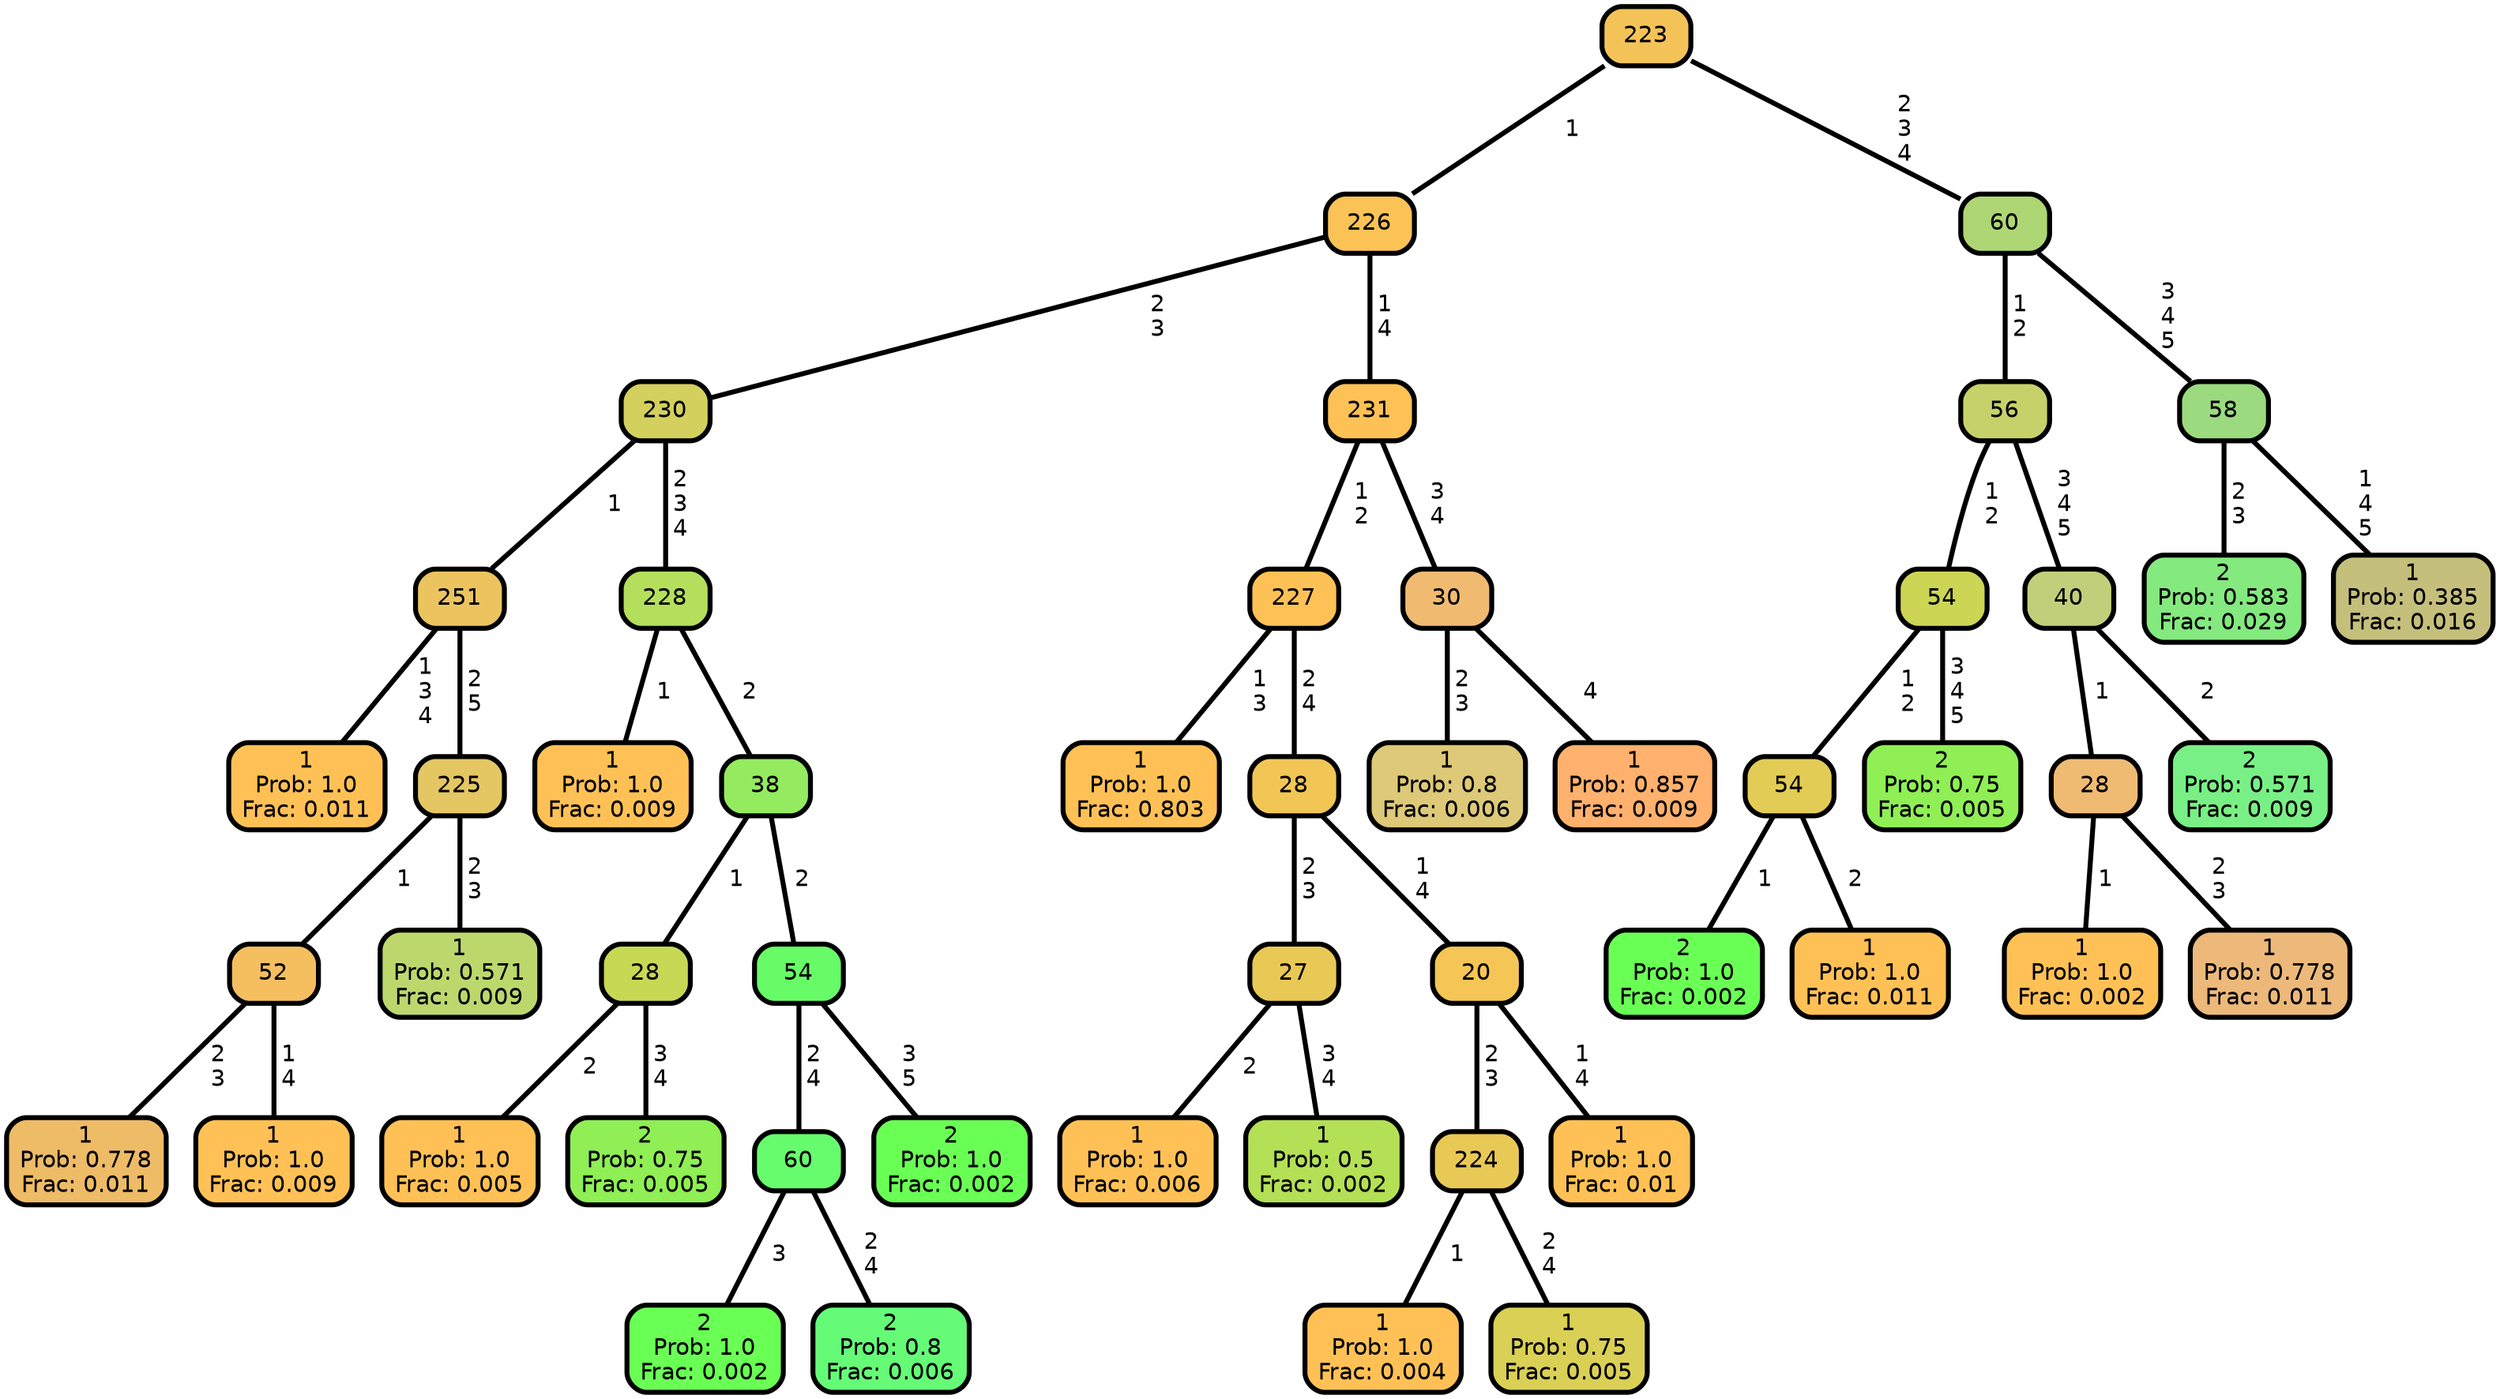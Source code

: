 graph Tree {
node [shape=box, style="filled, rounded",color="black",penwidth="3",fontcolor="black",                 fontname=helvetica] ;
graph [ranksep="0 equally", splines=straight,                 bgcolor=transparent, dpi=200] ;
edge [fontname=helvetica, color=black] ;
0 [label="1
Prob: 1.0
Frac: 0.011", fillcolor="#ffc155"] ;
1 [label="251", fillcolor="#ebc45f"] ;
2 [label="1
Prob: 0.778
Frac: 0.011", fillcolor="#eebb67"] ;
3 [label="52", fillcolor="#f5be5f"] ;
4 [label="1
Prob: 1.0
Frac: 0.009", fillcolor="#ffc155"] ;
5 [label="225", fillcolor="#e4c663"] ;
6 [label="1
Prob: 0.571
Frac: 0.009", fillcolor="#bcd86d"] ;
7 [label="230", fillcolor="#d3d05e"] ;
8 [label="1
Prob: 1.0
Frac: 0.009", fillcolor="#ffc155"] ;
9 [label="228", fillcolor="#b3df5c"] ;
10 [label="1
Prob: 1.0
Frac: 0.005", fillcolor="#ffc155"] ;
11 [label="28", fillcolor="#c7d855"] ;
12 [label="2
Prob: 0.75
Frac: 0.005", fillcolor="#8fef55"] ;
13 [label="38", fillcolor="#94eb5f"] ;
14 [label="2
Prob: 1.0
Frac: 0.002", fillcolor="#6aff55"] ;
15 [label="60", fillcolor="#67fc6d"] ;
16 [label="2
Prob: 0.8
Frac: 0.006", fillcolor="#65fb77"] ;
17 [label="54", fillcolor="#67fc67"] ;
18 [label="2
Prob: 1.0
Frac: 0.002", fillcolor="#6aff55"] ;
19 [label="226", fillcolor="#fbc256"] ;
20 [label="1
Prob: 1.0
Frac: 0.803", fillcolor="#ffc155"] ;
21 [label="227", fillcolor="#fec155"] ;
22 [label="1
Prob: 1.0
Frac: 0.006", fillcolor="#ffc155"] ;
23 [label="27", fillcolor="#e9c955"] ;
24 [label="1
Prob: 0.5
Frac: 0.002", fillcolor="#b4e055"] ;
25 [label="28", fillcolor="#f1c655"] ;
26 [label="1
Prob: 1.0
Frac: 0.004", fillcolor="#ffc155"] ;
27 [label="224", fillcolor="#e9c955"] ;
28 [label="1
Prob: 0.75
Frac: 0.005", fillcolor="#d9d055"] ;
29 [label="20", fillcolor="#f5c555"] ;
30 [label="1
Prob: 1.0
Frac: 0.01", fillcolor="#ffc155"] ;
31 [label="231", fillcolor="#fec155"] ;
32 [label="1
Prob: 0.8
Frac: 0.006", fillcolor="#ddc977"] ;
33 [label="30", fillcolor="#f0bb71"] ;
34 [label="1
Prob: 0.857
Frac: 0.009", fillcolor="#ffb16d"] ;
35 [label="223", fillcolor="#f4c358"] ;
36 [label="2
Prob: 1.0
Frac: 0.002", fillcolor="#6aff55"] ;
37 [label="54", fillcolor="#e3cc55"] ;
38 [label="1
Prob: 1.0
Frac: 0.011", fillcolor="#ffc155"] ;
39 [label="54", fillcolor="#cdd555"] ;
40 [label="2
Prob: 0.75
Frac: 0.005", fillcolor="#8fef55"] ;
41 [label="56", fillcolor="#c6d269"] ;
42 [label="1
Prob: 1.0
Frac: 0.002", fillcolor="#ffc155"] ;
43 [label="28", fillcolor="#efbb73"] ;
44 [label="1
Prob: 0.778
Frac: 0.011", fillcolor="#ecb97a"] ;
45 [label="40", fillcolor="#c1cf7a"] ;
46 [label="2
Prob: 0.571
Frac: 0.009", fillcolor="#79f085"] ;
47 [label="60", fillcolor="#afd674"] ;
48 [label="2
Prob: 0.583
Frac: 0.029", fillcolor="#84e97f"] ;
49 [label="58", fillcolor="#9bda7e"] ;
50 [label="1
Prob: 0.385
Frac: 0.016", fillcolor="#c5bf7c"] ;
1 -- 0 [label=" 1\n 3\n 4",penwidth=3] ;
1 -- 5 [label=" 2\n 5",penwidth=3] ;
3 -- 2 [label=" 2\n 3",penwidth=3] ;
3 -- 4 [label=" 1\n 4",penwidth=3] ;
5 -- 3 [label=" 1",penwidth=3] ;
5 -- 6 [label=" 2\n 3",penwidth=3] ;
7 -- 1 [label=" 1",penwidth=3] ;
7 -- 9 [label=" 2\n 3\n 4",penwidth=3] ;
9 -- 8 [label=" 1",penwidth=3] ;
9 -- 13 [label=" 2",penwidth=3] ;
11 -- 10 [label=" 2",penwidth=3] ;
11 -- 12 [label=" 3\n 4",penwidth=3] ;
13 -- 11 [label=" 1",penwidth=3] ;
13 -- 17 [label=" 2",penwidth=3] ;
15 -- 14 [label=" 3",penwidth=3] ;
15 -- 16 [label=" 2\n 4",penwidth=3] ;
17 -- 15 [label=" 2\n 4",penwidth=3] ;
17 -- 18 [label=" 3\n 5",penwidth=3] ;
19 -- 7 [label=" 2\n 3",penwidth=3] ;
19 -- 31 [label=" 1\n 4",penwidth=3] ;
21 -- 20 [label=" 1\n 3",penwidth=3] ;
21 -- 25 [label=" 2\n 4",penwidth=3] ;
23 -- 22 [label=" 2",penwidth=3] ;
23 -- 24 [label=" 3\n 4",penwidth=3] ;
25 -- 23 [label=" 2\n 3",penwidth=3] ;
25 -- 29 [label=" 1\n 4",penwidth=3] ;
27 -- 26 [label=" 1",penwidth=3] ;
27 -- 28 [label=" 2\n 4",penwidth=3] ;
29 -- 27 [label=" 2\n 3",penwidth=3] ;
29 -- 30 [label=" 1\n 4",penwidth=3] ;
31 -- 21 [label=" 1\n 2",penwidth=3] ;
31 -- 33 [label=" 3\n 4",penwidth=3] ;
33 -- 32 [label=" 2\n 3",penwidth=3] ;
33 -- 34 [label=" 4",penwidth=3] ;
35 -- 19 [label=" 1",penwidth=3] ;
35 -- 47 [label=" 2\n 3\n 4",penwidth=3] ;
37 -- 36 [label=" 1",penwidth=3] ;
37 -- 38 [label=" 2",penwidth=3] ;
39 -- 37 [label=" 1\n 2",penwidth=3] ;
39 -- 40 [label=" 3\n 4\n 5",penwidth=3] ;
41 -- 39 [label=" 1\n 2",penwidth=3] ;
41 -- 45 [label=" 3\n 4\n 5",penwidth=3] ;
43 -- 42 [label=" 1",penwidth=3] ;
43 -- 44 [label=" 2\n 3",penwidth=3] ;
45 -- 43 [label=" 1",penwidth=3] ;
45 -- 46 [label=" 2",penwidth=3] ;
47 -- 41 [label=" 1\n 2",penwidth=3] ;
47 -- 49 [label=" 3\n 4\n 5",penwidth=3] ;
49 -- 48 [label=" 2\n 3",penwidth=3] ;
49 -- 50 [label=" 1\n 4\n 5",penwidth=3] ;
{rank = same;}}